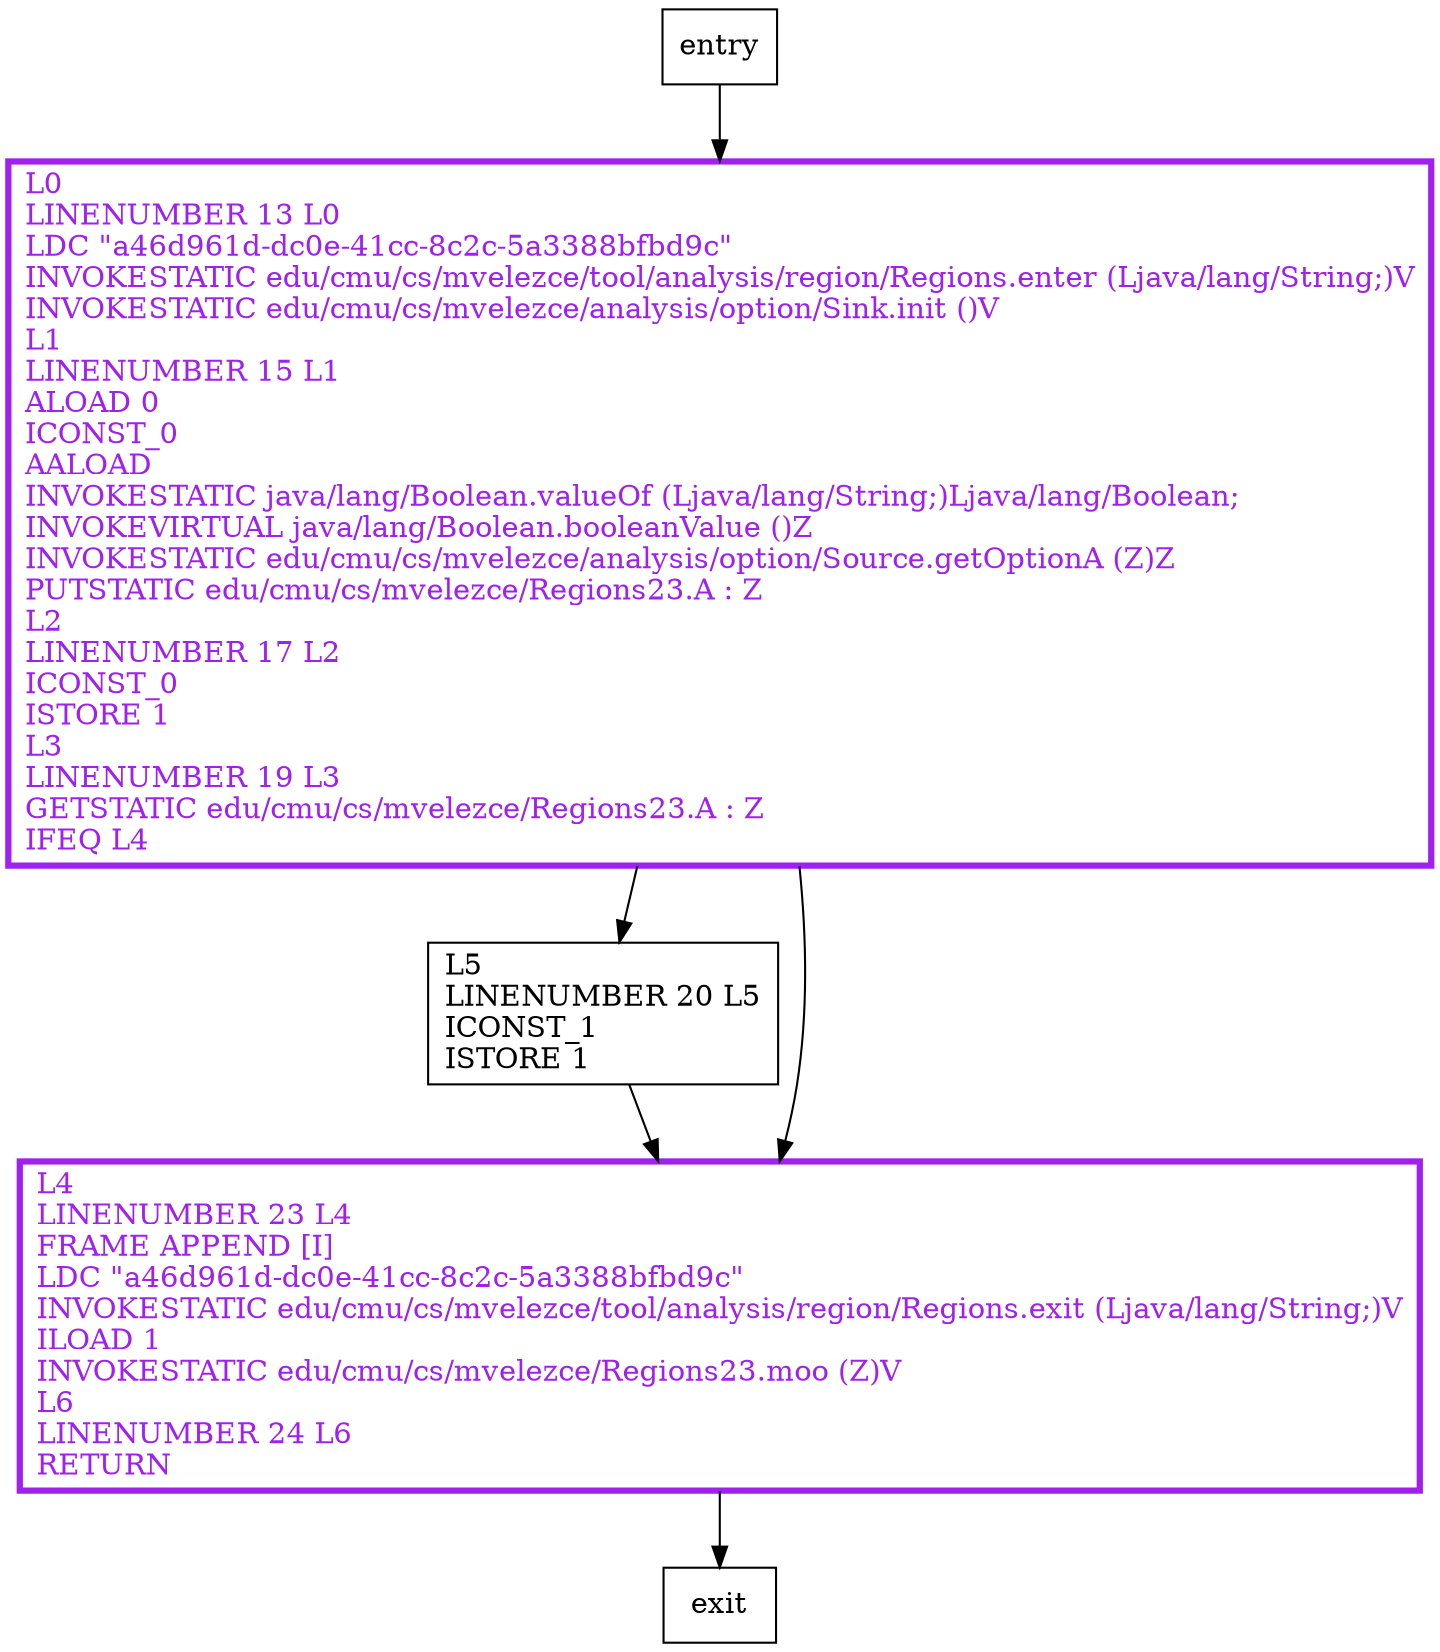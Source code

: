 digraph main {
node [shape=record];
1156030110 [label="L5\lLINENUMBER 20 L5\lICONST_1\lISTORE 1\l"];
1084936573 [label="L4\lLINENUMBER 23 L4\lFRAME APPEND [I]\lLDC \"a46d961d-dc0e-41cc-8c2c-5a3388bfbd9c\"\lINVOKESTATIC edu/cmu/cs/mvelezce/tool/analysis/region/Regions.exit (Ljava/lang/String;)V\lILOAD 1\lINVOKESTATIC edu/cmu/cs/mvelezce/Regions23.moo (Z)V\lL6\lLINENUMBER 24 L6\lRETURN\l"];
912573846 [label="L0\lLINENUMBER 13 L0\lLDC \"a46d961d-dc0e-41cc-8c2c-5a3388bfbd9c\"\lINVOKESTATIC edu/cmu/cs/mvelezce/tool/analysis/region/Regions.enter (Ljava/lang/String;)V\lINVOKESTATIC edu/cmu/cs/mvelezce/analysis/option/Sink.init ()V\lL1\lLINENUMBER 15 L1\lALOAD 0\lICONST_0\lAALOAD\lINVOKESTATIC java/lang/Boolean.valueOf (Ljava/lang/String;)Ljava/lang/Boolean;\lINVOKEVIRTUAL java/lang/Boolean.booleanValue ()Z\lINVOKESTATIC edu/cmu/cs/mvelezce/analysis/option/Source.getOptionA (Z)Z\lPUTSTATIC edu/cmu/cs/mvelezce/Regions23.A : Z\lL2\lLINENUMBER 17 L2\lICONST_0\lISTORE 1\lL3\lLINENUMBER 19 L3\lGETSTATIC edu/cmu/cs/mvelezce/Regions23.A : Z\lIFEQ L4\l"];
entry;
exit;
1156030110 -> 1084936573;
entry -> 912573846;
1084936573 -> exit;
912573846 -> 1156030110;
912573846 -> 1084936573;
1084936573[fontcolor="purple", penwidth=3, color="purple"];
912573846[fontcolor="purple", penwidth=3, color="purple"];
}

